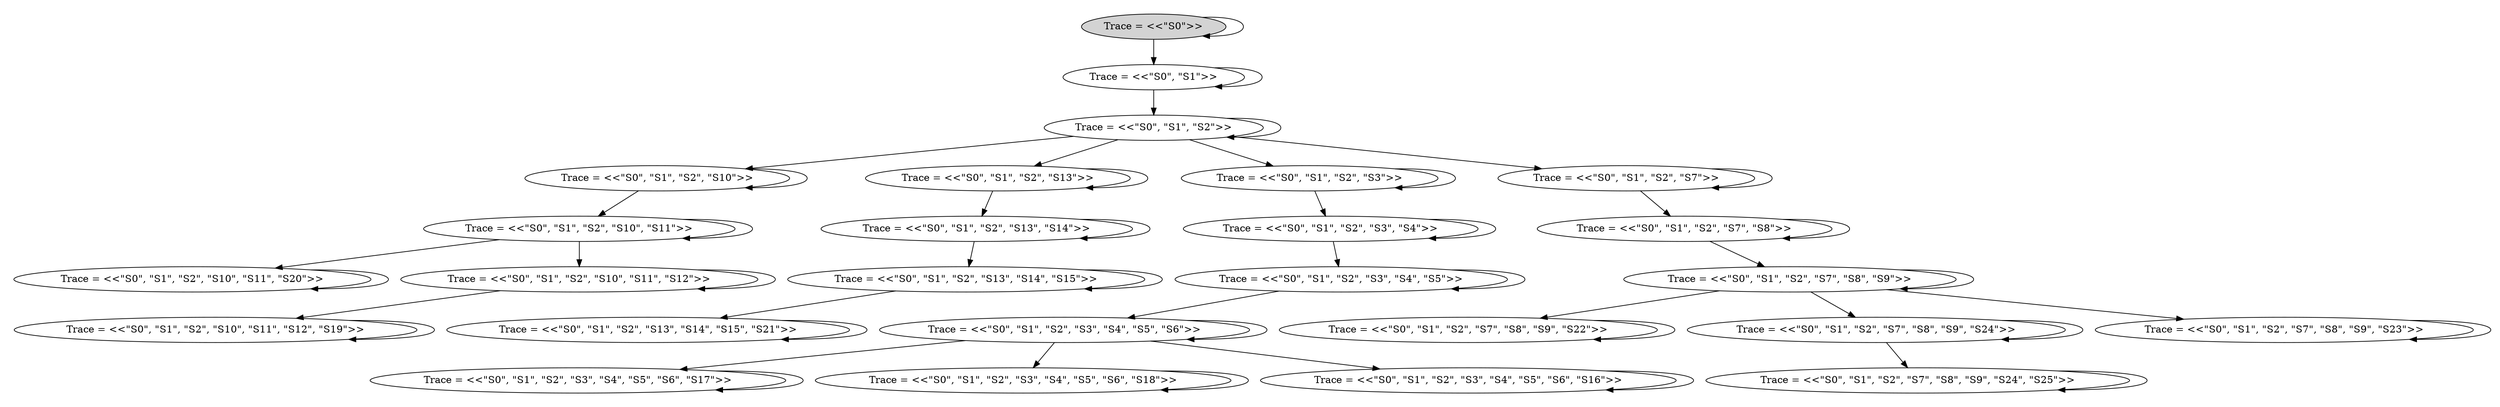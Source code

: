 digraph DiskGraph {
nodesep=0.35;
subgraph cluster_graph {
color="white";
8977485119045889777 [label="Trace = <<\"S0\">>",style = filled]
8977485119045889777 -> 8977485119045889777;
8977485119045889777 [label="Trace = <<\"S0\">>"];
8977485119045889777 -> 5044584303452315659;
5044584303452315659 [label="Trace = <<\"S0\", \"S1\">>"];
-3364314311320378585 -> 7478831195327750599;
7478831195327750599 [label="Trace = <<\"S0\", \"S1\", \"S2\", \"S10\", \"S11\">>"];
-3364314311320378585 -> -3364314311320378585;
-3364314311320378585 [label="Trace = <<\"S0\", \"S1\", \"S2\", \"S10\">>"];
6215415508534052831 -> 822391526803284612;
822391526803284612 [label="Trace = <<\"S0\", \"S1\", \"S2\", \"S3\", \"S4\", \"S5\">>"];
6215415508534052831 -> 6215415508534052831;
6215415508534052831 [label="Trace = <<\"S0\", \"S1\", \"S2\", \"S3\", \"S4\">>"];
7478831195327750599 -> 7432341345668557521;
7432341345668557521 [label="Trace = <<\"S0\", \"S1\", \"S2\", \"S10\", \"S11\", \"S20\">>"];
7478831195327750599 -> 7478831195327750599;
7478831195327750599 [label="Trace = <<\"S0\", \"S1\", \"S2\", \"S10\", \"S11\">>"];
7478831195327750599 -> -6524887071706867249;
-6524887071706867249 [label="Trace = <<\"S0\", \"S1\", \"S2\", \"S10\", \"S11\", \"S12\">>"];
1214356639453079267 -> 7182795296381872771;
7182795296381872771 [label="Trace = <<\"S0\", \"S1\", \"S2\", \"S13\", \"S14\">>"];
1214356639453079267 -> 1214356639453079267;
1214356639453079267 [label="Trace = <<\"S0\", \"S1\", \"S2\", \"S13\">>"];
822391526803284612 -> 822391526803284612;
822391526803284612 [label="Trace = <<\"S0\", \"S1\", \"S2\", \"S3\", \"S4\", \"S5\">>"];
822391526803284612 -> -7162100114076393893;
-7162100114076393893 [label="Trace = <<\"S0\", \"S1\", \"S2\", \"S3\", \"S4\", \"S5\", \"S6\">>"];
841770691166986854 -> 841770691166986854;
841770691166986854 [label="Trace = <<\"S0\", \"S1\", \"S2\", \"S3\">>"];
841770691166986854 -> 6215415508534052831;
6148523769366311850 -> 1214356639453079267;
6148523769366311850 -> -642095917700888300;
-642095917700888300 [label="Trace = <<\"S0\", \"S1\", \"S2\", \"S7\">>"];
6148523769366311850 -> 841770691166986854;
6148523769366311850 -> -3364314311320378585;
6148523769366311850 -> 6148523769366311850;
6148523769366311850 [label="Trace = <<\"S0\", \"S1\", \"S2\">>"];
5044584303452315659 -> 6148523769366311850;
5044584303452315659 -> 5044584303452315659;
5044584303452315659 [label="Trace = <<\"S0\", \"S1\">>"];
7182795296381872771 -> -6617819755202423134;
-6617819755202423134 [label="Trace = <<\"S0\", \"S1\", \"S2\", \"S13\", \"S14\", \"S15\">>"];
7182795296381872771 -> 7182795296381872771;
7182795296381872771 [label="Trace = <<\"S0\", \"S1\", \"S2\", \"S13\", \"S14\">>"];
-3871218249582713358 -> -3871218249582713358;
-3871218249582713358 [label="Trace = <<\"S0\", \"S1\", \"S2\", \"S3\", \"S4\", \"S5\", \"S6\", \"S17\">>"];
-8312419686517335442 -> -8312419686517335442;
-8312419686517335442 [label="Trace = <<\"S0\", \"S1\", \"S2\", \"S10\", \"S11\", \"S12\", \"S19\">>"];
-6617819755202423134 -> -6617819755202423134;
-6617819755202423134 [label="Trace = <<\"S0\", \"S1\", \"S2\", \"S13\", \"S14\", \"S15\">>"];
-6617819755202423134 -> -5711649016955894187;
-5711649016955894187 [label="Trace = <<\"S0\", \"S1\", \"S2\", \"S13\", \"S14\", \"S15\", \"S21\">>"];
1140637080291387619 -> 1140637080291387619;
1140637080291387619 [label="Trace = <<\"S0\", \"S1\", \"S2\", \"S3\", \"S4\", \"S5\", \"S6\", \"S18\">>"];
-5711649016955894187 -> -5711649016955894187;
-5711649016955894187 [label="Trace = <<\"S0\", \"S1\", \"S2\", \"S13\", \"S14\", \"S15\", \"S21\">>"];
-6524887071706867249 -> -8312419686517335442;
-6524887071706867249 -> -6524887071706867249;
-6524887071706867249 [label="Trace = <<\"S0\", \"S1\", \"S2\", \"S10\", \"S11\", \"S12\">>"];
-7162100114076393893 -> -3871218249582713358;
-7162100114076393893 -> 1140637080291387619;
-7162100114076393893 -> -7162100114076393893;
-7162100114076393893 [label="Trace = <<\"S0\", \"S1\", \"S2\", \"S3\", \"S4\", \"S5\", \"S6\">>"];
-7162100114076393893 -> 8471065235752318351;
8471065235752318351 [label="Trace = <<\"S0\", \"S1\", \"S2\", \"S3\", \"S4\", \"S5\", \"S6\", \"S16\">>"];
7432341345668557521 -> 7432341345668557521;
7432341345668557521 [label="Trace = <<\"S0\", \"S1\", \"S2\", \"S10\", \"S11\", \"S20\">>"];
8471065235752318351 -> 8471065235752318351;
8471065235752318351 [label="Trace = <<\"S0\", \"S1\", \"S2\", \"S3\", \"S4\", \"S5\", \"S6\", \"S16\">>"];
-642095917700888300 -> -642095917700888300;
-642095917700888300 [label="Trace = <<\"S0\", \"S1\", \"S2\", \"S7\">>"];
-642095917700888300 -> 3007687800777596887;
3007687800777596887 [label="Trace = <<\"S0\", \"S1\", \"S2\", \"S7\", \"S8\">>"];
3007687800777596887 -> 3007687800777596887;
3007687800777596887 [label="Trace = <<\"S0\", \"S1\", \"S2\", \"S7\", \"S8\">>"];
3007687800777596887 -> 5067455770419640140;
5067455770419640140 [label="Trace = <<\"S0\", \"S1\", \"S2\", \"S7\", \"S8\", \"S9\">>"];
-2727671275206272578 -> -2727671275206272578;
-2727671275206272578 [label="Trace = <<\"S0\", \"S1\", \"S2\", \"S7\", \"S8\", \"S9\", \"S22\">>"];
6395460927790524277 -> 6946259589370419393;
6946259589370419393 [label="Trace = <<\"S0\", \"S1\", \"S2\", \"S7\", \"S8\", \"S9\", \"S24\", \"S25\">>"];
6395460927790524277 -> 6395460927790524277;
6395460927790524277 [label="Trace = <<\"S0\", \"S1\", \"S2\", \"S7\", \"S8\", \"S9\", \"S24\">>"];
7344440930746403267 -> 7344440930746403267;
7344440930746403267 [label="Trace = <<\"S0\", \"S1\", \"S2\", \"S7\", \"S8\", \"S9\", \"S23\">>"];
5067455770419640140 -> 7344440930746403267;
5067455770419640140 -> 6395460927790524277;
5067455770419640140 -> 5067455770419640140;
5067455770419640140 [label="Trace = <<\"S0\", \"S1\", \"S2\", \"S7\", \"S8\", \"S9\">>"];
5067455770419640140 -> -2727671275206272578;
6946259589370419393 -> 6946259589370419393;
6946259589370419393 [label="Trace = <<\"S0\", \"S1\", \"S2\", \"S7\", \"S8\", \"S9\", \"S24\", \"S25\">>"];
{rank = same; 8977485119045889777;}
{rank = same; 5044584303452315659;}
{rank = same; 6148523769366311850;}
{rank = same; -3364314311320378585;841770691166986854;1214356639453079267;-642095917700888300;}
{rank = same; 6215415508534052831;7182795296381872771;7478831195327750599;3007687800777596887;}
{rank = same; 7432341345668557521;-6524887071706867249;822391526803284612;-6617819755202423134;5067455770419640140;}
{rank = same; -5711649016955894187;-7162100114076393893;-8312419686517335442;6395460927790524277;7344440930746403267;-2727671275206272578;}
{rank = same; -3871218249582713358;1140637080291387619;8471065235752318351;6946259589370419393;}
}
}